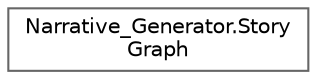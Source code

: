 digraph "Graphical Class Hierarchy"
{
 // LATEX_PDF_SIZE
  bgcolor="transparent";
  edge [fontname=Helvetica,fontsize=10,labelfontname=Helvetica,labelfontsize=10];
  node [fontname=Helvetica,fontsize=10,shape=box,height=0.2,width=0.4];
  rankdir="LR";
  Node0 [label="Narrative_Generator.Story\lGraph",height=0.2,width=0.4,color="grey40", fillcolor="white", style="filled",URL="$class_narrative___generator_1_1_story_graph.html",tooltip="A class that is a representation of a narrative graph, where nodes are states of the world and edges ..."];
}
